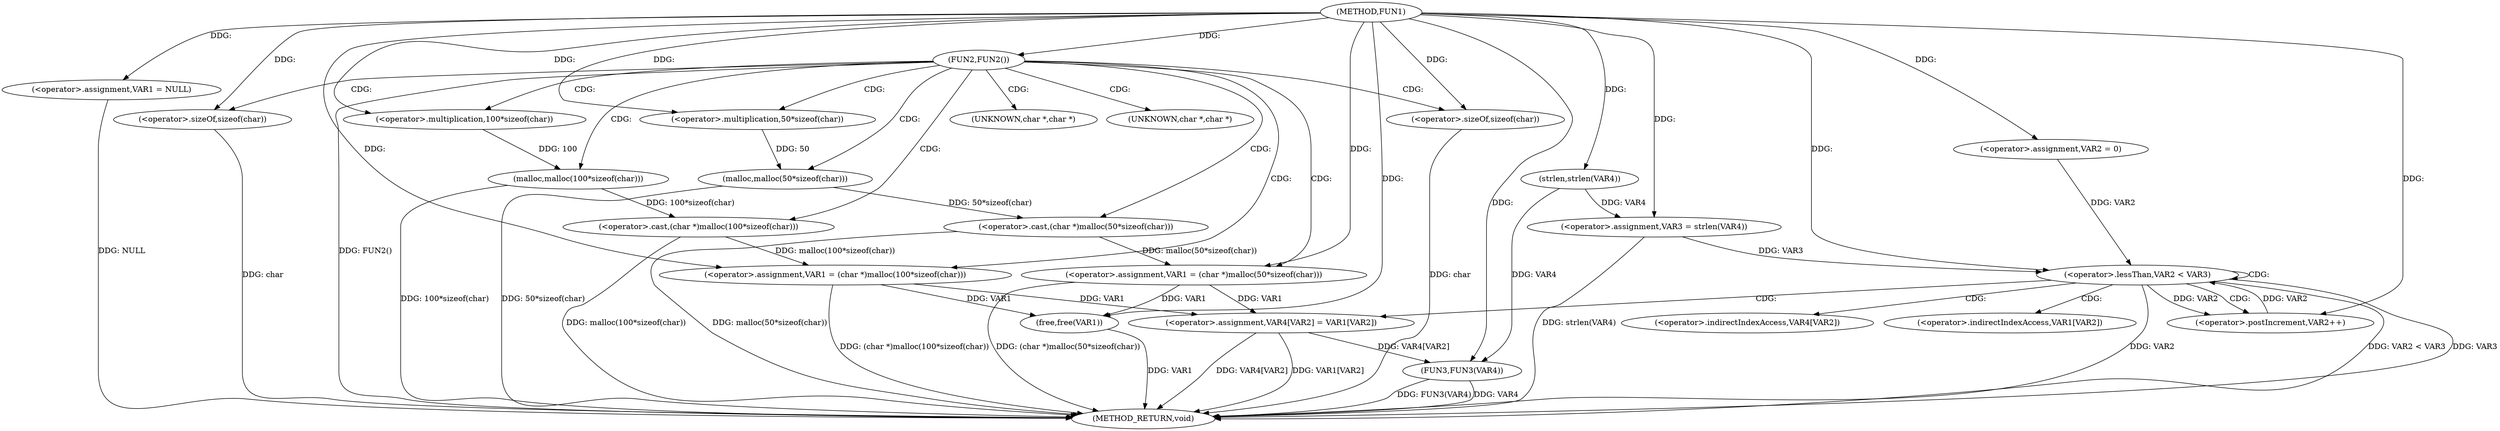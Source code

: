 digraph FUN1 {  
"1000100" [label = "(METHOD,FUN1)" ]
"1000158" [label = "(METHOD_RETURN,void)" ]
"1000103" [label = "(<operator>.assignment,VAR1 = NULL)" ]
"1000107" [label = "(FUN2,FUN2())" ]
"1000109" [label = "(<operator>.assignment,VAR1 = (char *)malloc(50*sizeof(char)))" ]
"1000111" [label = "(<operator>.cast,(char *)malloc(50*sizeof(char)))" ]
"1000113" [label = "(malloc,malloc(50*sizeof(char)))" ]
"1000114" [label = "(<operator>.multiplication,50*sizeof(char))" ]
"1000116" [label = "(<operator>.sizeOf,sizeof(char))" ]
"1000120" [label = "(<operator>.assignment,VAR1 = (char *)malloc(100*sizeof(char)))" ]
"1000122" [label = "(<operator>.cast,(char *)malloc(100*sizeof(char)))" ]
"1000124" [label = "(malloc,malloc(100*sizeof(char)))" ]
"1000125" [label = "(<operator>.multiplication,100*sizeof(char))" ]
"1000127" [label = "(<operator>.sizeOf,sizeof(char))" ]
"1000133" [label = "(<operator>.assignment,VAR3 = strlen(VAR4))" ]
"1000135" [label = "(strlen,strlen(VAR4))" ]
"1000138" [label = "(<operator>.assignment,VAR2 = 0)" ]
"1000141" [label = "(<operator>.lessThan,VAR2 < VAR3)" ]
"1000144" [label = "(<operator>.postIncrement,VAR2++)" ]
"1000147" [label = "(<operator>.assignment,VAR4[VAR2] = VAR1[VAR2])" ]
"1000154" [label = "(FUN3,FUN3(VAR4))" ]
"1000156" [label = "(free,free(VAR1))" ]
"1000112" [label = "(UNKNOWN,char *,char *)" ]
"1000123" [label = "(UNKNOWN,char *,char *)" ]
"1000148" [label = "(<operator>.indirectIndexAccess,VAR4[VAR2])" ]
"1000151" [label = "(<operator>.indirectIndexAccess,VAR1[VAR2])" ]
  "1000116" -> "1000158"  [ label = "DDG: char"] 
  "1000141" -> "1000158"  [ label = "DDG: VAR2"] 
  "1000124" -> "1000158"  [ label = "DDG: 100*sizeof(char)"] 
  "1000156" -> "1000158"  [ label = "DDG: VAR1"] 
  "1000103" -> "1000158"  [ label = "DDG: NULL"] 
  "1000113" -> "1000158"  [ label = "DDG: 50*sizeof(char)"] 
  "1000141" -> "1000158"  [ label = "DDG: VAR2 < VAR3"] 
  "1000147" -> "1000158"  [ label = "DDG: VAR4[VAR2]"] 
  "1000154" -> "1000158"  [ label = "DDG: FUN3(VAR4)"] 
  "1000122" -> "1000158"  [ label = "DDG: malloc(100*sizeof(char))"] 
  "1000107" -> "1000158"  [ label = "DDG: FUN2()"] 
  "1000147" -> "1000158"  [ label = "DDG: VAR1[VAR2]"] 
  "1000154" -> "1000158"  [ label = "DDG: VAR4"] 
  "1000133" -> "1000158"  [ label = "DDG: strlen(VAR4)"] 
  "1000111" -> "1000158"  [ label = "DDG: malloc(50*sizeof(char))"] 
  "1000141" -> "1000158"  [ label = "DDG: VAR3"] 
  "1000120" -> "1000158"  [ label = "DDG: (char *)malloc(100*sizeof(char))"] 
  "1000127" -> "1000158"  [ label = "DDG: char"] 
  "1000109" -> "1000158"  [ label = "DDG: (char *)malloc(50*sizeof(char))"] 
  "1000100" -> "1000103"  [ label = "DDG: "] 
  "1000100" -> "1000107"  [ label = "DDG: "] 
  "1000111" -> "1000109"  [ label = "DDG: malloc(50*sizeof(char))"] 
  "1000100" -> "1000109"  [ label = "DDG: "] 
  "1000113" -> "1000111"  [ label = "DDG: 50*sizeof(char)"] 
  "1000114" -> "1000113"  [ label = "DDG: 50"] 
  "1000100" -> "1000114"  [ label = "DDG: "] 
  "1000100" -> "1000116"  [ label = "DDG: "] 
  "1000122" -> "1000120"  [ label = "DDG: malloc(100*sizeof(char))"] 
  "1000100" -> "1000120"  [ label = "DDG: "] 
  "1000124" -> "1000122"  [ label = "DDG: 100*sizeof(char)"] 
  "1000125" -> "1000124"  [ label = "DDG: 100"] 
  "1000100" -> "1000125"  [ label = "DDG: "] 
  "1000100" -> "1000127"  [ label = "DDG: "] 
  "1000135" -> "1000133"  [ label = "DDG: VAR4"] 
  "1000100" -> "1000133"  [ label = "DDG: "] 
  "1000100" -> "1000135"  [ label = "DDG: "] 
  "1000100" -> "1000138"  [ label = "DDG: "] 
  "1000138" -> "1000141"  [ label = "DDG: VAR2"] 
  "1000144" -> "1000141"  [ label = "DDG: VAR2"] 
  "1000100" -> "1000141"  [ label = "DDG: "] 
  "1000133" -> "1000141"  [ label = "DDG: VAR3"] 
  "1000141" -> "1000144"  [ label = "DDG: VAR2"] 
  "1000100" -> "1000144"  [ label = "DDG: "] 
  "1000120" -> "1000147"  [ label = "DDG: VAR1"] 
  "1000109" -> "1000147"  [ label = "DDG: VAR1"] 
  "1000147" -> "1000154"  [ label = "DDG: VAR4[VAR2]"] 
  "1000135" -> "1000154"  [ label = "DDG: VAR4"] 
  "1000100" -> "1000154"  [ label = "DDG: "] 
  "1000120" -> "1000156"  [ label = "DDG: VAR1"] 
  "1000109" -> "1000156"  [ label = "DDG: VAR1"] 
  "1000100" -> "1000156"  [ label = "DDG: "] 
  "1000107" -> "1000112"  [ label = "CDG: "] 
  "1000107" -> "1000125"  [ label = "CDG: "] 
  "1000107" -> "1000116"  [ label = "CDG: "] 
  "1000107" -> "1000120"  [ label = "CDG: "] 
  "1000107" -> "1000113"  [ label = "CDG: "] 
  "1000107" -> "1000127"  [ label = "CDG: "] 
  "1000107" -> "1000111"  [ label = "CDG: "] 
  "1000107" -> "1000109"  [ label = "CDG: "] 
  "1000107" -> "1000123"  [ label = "CDG: "] 
  "1000107" -> "1000124"  [ label = "CDG: "] 
  "1000107" -> "1000114"  [ label = "CDG: "] 
  "1000107" -> "1000122"  [ label = "CDG: "] 
  "1000141" -> "1000141"  [ label = "CDG: "] 
  "1000141" -> "1000147"  [ label = "CDG: "] 
  "1000141" -> "1000151"  [ label = "CDG: "] 
  "1000141" -> "1000148"  [ label = "CDG: "] 
  "1000141" -> "1000144"  [ label = "CDG: "] 
}
